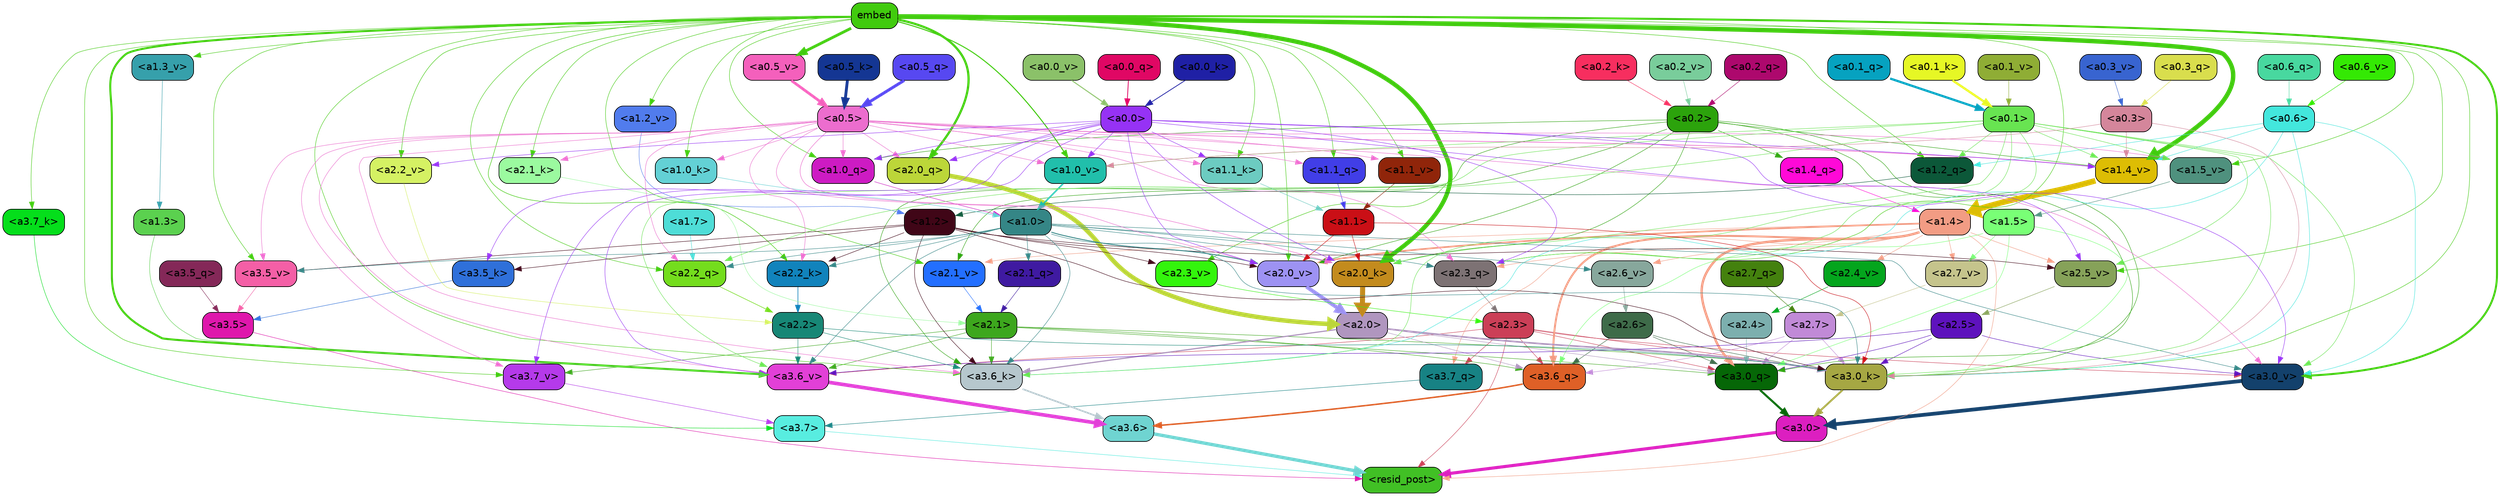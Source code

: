 strict digraph "" {
	graph [bgcolor=transparent,
		layout=dot,
		overlap=false,
		splines=true
	];
	"<a3.7>"	[color=black,
		fillcolor="#58ede0",
		fontname=Helvetica,
		shape=box,
		style="filled, rounded"];
	"<resid_post>"	[color=black,
		fillcolor="#41c025",
		fontname=Helvetica,
		shape=box,
		style="filled, rounded"];
	"<a3.7>" -> "<resid_post>"	[color="#58ede0",
		penwidth=0.6239100098609924];
	"<a3.6>"	[color=black,
		fillcolor="#6fd4d1",
		fontname=Helvetica,
		shape=box,
		style="filled, rounded"];
	"<a3.6>" -> "<resid_post>"	[color="#6fd4d1",
		penwidth=4.569062113761902];
	"<a3.5>"	[color=black,
		fillcolor="#df17ac",
		fontname=Helvetica,
		shape=box,
		style="filled, rounded"];
	"<a3.5>" -> "<resid_post>"	[color="#df17ac",
		penwidth=0.6];
	"<a3.0>"	[color=black,
		fillcolor="#dc1fc0",
		fontname=Helvetica,
		shape=box,
		style="filled, rounded"];
	"<a3.0>" -> "<resid_post>"	[color="#dc1fc0",
		penwidth=4.283544182777405];
	"<a2.3>"	[color=black,
		fillcolor="#cb3f57",
		fontname=Helvetica,
		shape=box,
		style="filled, rounded"];
	"<a2.3>" -> "<resid_post>"	[color="#cb3f57",
		penwidth=0.6];
	"<a3.7_q>"	[color=black,
		fillcolor="#178284",
		fontname=Helvetica,
		shape=box,
		style="filled, rounded"];
	"<a2.3>" -> "<a3.7_q>"	[color="#cb3f57",
		penwidth=0.6];
	"<a3.6_q>"	[color=black,
		fillcolor="#df6027",
		fontname=Helvetica,
		shape=box,
		style="filled, rounded"];
	"<a2.3>" -> "<a3.6_q>"	[color="#cb3f57",
		penwidth=0.6];
	"<a3.0_q>"	[color=black,
		fillcolor="#066707",
		fontname=Helvetica,
		shape=box,
		style="filled, rounded"];
	"<a2.3>" -> "<a3.0_q>"	[color="#cb3f57",
		penwidth=0.6];
	"<a3.0_k>"	[color=black,
		fillcolor="#a6a743",
		fontname=Helvetica,
		shape=box,
		style="filled, rounded"];
	"<a2.3>" -> "<a3.0_k>"	[color="#cb3f57",
		penwidth=0.6];
	"<a3.6_v>"	[color=black,
		fillcolor="#e240d7",
		fontname=Helvetica,
		shape=box,
		style="filled, rounded"];
	"<a2.3>" -> "<a3.6_v>"	[color="#cb3f57",
		penwidth=0.6];
	"<a3.0_v>"	[color=black,
		fillcolor="#13416c",
		fontname=Helvetica,
		shape=box,
		style="filled, rounded"];
	"<a2.3>" -> "<a3.0_v>"	[color="#cb3f57",
		penwidth=0.6];
	"<a1.4>"	[color=black,
		fillcolor="#f29c84",
		fontname=Helvetica,
		shape=box,
		style="filled, rounded"];
	"<a1.4>" -> "<resid_post>"	[color="#f29c84",
		penwidth=0.6];
	"<a1.4>" -> "<a3.7_q>"	[color="#f29c84",
		penwidth=0.6];
	"<a1.4>" -> "<a3.6_q>"	[color="#f29c84",
		penwidth=2.6908124685287476];
	"<a1.4>" -> "<a3.0_q>"	[color="#f29c84",
		penwidth=3.32076895236969];
	"<a2.3_q>"	[color=black,
		fillcolor="#7d7274",
		fontname=Helvetica,
		shape=box,
		style="filled, rounded"];
	"<a1.4>" -> "<a2.3_q>"	[color="#f29c84",
		penwidth=0.6];
	"<a2.7_v>"	[color=black,
		fillcolor="#c5c48c",
		fontname=Helvetica,
		shape=box,
		style="filled, rounded"];
	"<a1.4>" -> "<a2.7_v>"	[color="#f29c84",
		penwidth=0.6];
	"<a2.6_v>"	[color=black,
		fillcolor="#87a79c",
		fontname=Helvetica,
		shape=box,
		style="filled, rounded"];
	"<a1.4>" -> "<a2.6_v>"	[color="#f29c84",
		penwidth=0.6];
	"<a2.5_v>"	[color=black,
		fillcolor="#86a259",
		fontname=Helvetica,
		shape=box,
		style="filled, rounded"];
	"<a1.4>" -> "<a2.5_v>"	[color="#f29c84",
		penwidth=0.6];
	"<a2.4_v>"	[color=black,
		fillcolor="#04a51d",
		fontname=Helvetica,
		shape=box,
		style="filled, rounded"];
	"<a1.4>" -> "<a2.4_v>"	[color="#f29c84",
		penwidth=0.6];
	"<a2.1_v>"	[color=black,
		fillcolor="#236fff",
		fontname=Helvetica,
		shape=box,
		style="filled, rounded"];
	"<a1.4>" -> "<a2.1_v>"	[color="#f29c84",
		penwidth=0.6];
	"<a2.0_v>"	[color=black,
		fillcolor="#9d92f3",
		fontname=Helvetica,
		shape=box,
		style="filled, rounded"];
	"<a1.4>" -> "<a2.0_v>"	[color="#f29c84",
		penwidth=2.3065454959869385];
	"<a3.7_q>" -> "<a3.7>"	[color="#178284",
		penwidth=0.6];
	"<a3.6_q>" -> "<a3.6>"	[color="#df6027",
		penwidth=2.03758105635643];
	"<a3.5_q>"	[color=black,
		fillcolor="#842858",
		fontname=Helvetica,
		shape=box,
		style="filled, rounded"];
	"<a3.5_q>" -> "<a3.5>"	[color="#842858",
		penwidth=0.6];
	"<a3.0_q>" -> "<a3.0>"	[color="#066707",
		penwidth=2.8638100624084473];
	"<a3.7_k>"	[color=black,
		fillcolor="#05de1b",
		fontname=Helvetica,
		shape=box,
		style="filled, rounded"];
	"<a3.7_k>" -> "<a3.7>"	[color="#05de1b",
		penwidth=0.6];
	"<a3.6_k>"	[color=black,
		fillcolor="#b6c7cd",
		fontname=Helvetica,
		shape=box,
		style="filled, rounded"];
	"<a3.6_k>" -> "<a3.6>"	[color="#b6c7cd",
		penwidth=2.174198240041733];
	"<a3.5_k>"	[color=black,
		fillcolor="#2f70da",
		fontname=Helvetica,
		shape=box,
		style="filled, rounded"];
	"<a3.5_k>" -> "<a3.5>"	[color="#2f70da",
		penwidth=0.6];
	"<a3.0_k>" -> "<a3.0>"	[color="#a6a743",
		penwidth=2.6274144649505615];
	"<a3.7_v>"	[color=black,
		fillcolor="#b53aea",
		fontname=Helvetica,
		shape=box,
		style="filled, rounded"];
	"<a3.7_v>" -> "<a3.7>"	[color="#b53aea",
		penwidth=0.6];
	"<a3.6_v>" -> "<a3.6>"	[color="#e240d7",
		penwidth=5.002329230308533];
	"<a3.5_v>"	[color=black,
		fillcolor="#f45fa6",
		fontname=Helvetica,
		shape=box,
		style="filled, rounded"];
	"<a3.5_v>" -> "<a3.5>"	[color="#f45fa6",
		penwidth=0.6];
	"<a3.0_v>" -> "<a3.0>"	[color="#13416c",
		penwidth=5.188832879066467];
	"<a2.7>"	[color=black,
		fillcolor="#c18ad7",
		fontname=Helvetica,
		shape=box,
		style="filled, rounded"];
	"<a2.7>" -> "<a3.6_q>"	[color="#c18ad7",
		penwidth=0.6];
	"<a2.7>" -> "<a3.0_q>"	[color="#c18ad7",
		penwidth=0.6];
	"<a2.7>" -> "<a3.0_k>"	[color="#c18ad7",
		penwidth=0.6];
	"<a2.6>"	[color=black,
		fillcolor="#3e6b49",
		fontname=Helvetica,
		shape=box,
		style="filled, rounded"];
	"<a2.6>" -> "<a3.6_q>"	[color="#3e6b49",
		penwidth=0.6];
	"<a2.6>" -> "<a3.0_q>"	[color="#3e6b49",
		penwidth=0.6];
	"<a2.6>" -> "<a3.0_k>"	[color="#3e6b49",
		penwidth=0.6];
	"<a2.1>"	[color=black,
		fillcolor="#3da71d",
		fontname=Helvetica,
		shape=box,
		style="filled, rounded"];
	"<a2.1>" -> "<a3.6_q>"	[color="#3da71d",
		penwidth=0.6];
	"<a2.1>" -> "<a3.0_q>"	[color="#3da71d",
		penwidth=0.6];
	"<a2.1>" -> "<a3.6_k>"	[color="#3da71d",
		penwidth=0.6];
	"<a2.1>" -> "<a3.0_k>"	[color="#3da71d",
		penwidth=0.6];
	"<a2.1>" -> "<a3.7_v>"	[color="#3da71d",
		penwidth=0.6];
	"<a2.1>" -> "<a3.6_v>"	[color="#3da71d",
		penwidth=0.6];
	"<a2.0>"	[color=black,
		fillcolor="#b096bf",
		fontname=Helvetica,
		shape=box,
		style="filled, rounded"];
	"<a2.0>" -> "<a3.6_q>"	[color="#b096bf",
		penwidth=0.6];
	"<a2.0>" -> "<a3.0_q>"	[color="#b096bf",
		penwidth=0.6];
	"<a2.0>" -> "<a3.6_k>"	[color="#b096bf",
		penwidth=1.6254686117172241];
	"<a2.0>" -> "<a3.0_k>"	[color="#b096bf",
		penwidth=2.182972814887762];
	"<a1.5>"	[color=black,
		fillcolor="#79ff76",
		fontname=Helvetica,
		shape=box,
		style="filled, rounded"];
	"<a1.5>" -> "<a3.6_q>"	[color="#79ff76",
		penwidth=0.6];
	"<a1.5>" -> "<a3.0_q>"	[color="#79ff76",
		penwidth=0.6];
	"<a1.5>" -> "<a3.0_k>"	[color="#79ff76",
		penwidth=0.6];
	"<a1.5>" -> "<a2.7_v>"	[color="#79ff76",
		penwidth=0.6];
	"<a2.5>"	[color=black,
		fillcolor="#5e12bd",
		fontname=Helvetica,
		shape=box,
		style="filled, rounded"];
	"<a2.5>" -> "<a3.0_q>"	[color="#5e12bd",
		penwidth=0.6];
	"<a2.5>" -> "<a3.0_k>"	[color="#5e12bd",
		penwidth=0.6];
	"<a2.5>" -> "<a3.6_v>"	[color="#5e12bd",
		penwidth=0.6];
	"<a2.5>" -> "<a3.0_v>"	[color="#5e12bd",
		penwidth=0.6];
	"<a2.4>"	[color=black,
		fillcolor="#7cafae",
		fontname=Helvetica,
		shape=box,
		style="filled, rounded"];
	"<a2.4>" -> "<a3.0_q>"	[color="#7cafae",
		penwidth=0.6];
	"<a0.2>"	[color=black,
		fillcolor="#2ca30c",
		fontname=Helvetica,
		shape=box,
		style="filled, rounded"];
	"<a0.2>" -> "<a3.0_q>"	[color="#2ca30c",
		penwidth=0.6];
	"<a0.2>" -> "<a3.6_k>"	[color="#2ca30c",
		penwidth=0.6];
	"<a0.2>" -> "<a3.0_k>"	[color="#2ca30c",
		penwidth=0.6];
	"<a2.0_k>"	[color=black,
		fillcolor="#c38b1d",
		fontname=Helvetica,
		shape=box,
		style="filled, rounded"];
	"<a0.2>" -> "<a2.0_k>"	[color="#2ca30c",
		penwidth=0.6];
	"<a0.2>" -> "<a2.1_v>"	[color="#2ca30c",
		penwidth=0.6];
	"<a0.2>" -> "<a2.0_v>"	[color="#2ca30c",
		penwidth=0.6];
	"<a1.4_q>"	[color=black,
		fillcolor="#ff09d7",
		fontname=Helvetica,
		shape=box,
		style="filled, rounded"];
	"<a0.2>" -> "<a1.4_q>"	[color="#2ca30c",
		penwidth=0.6];
	"<a1.0_q>"	[color=black,
		fillcolor="#cd1bc3",
		fontname=Helvetica,
		shape=box,
		style="filled, rounded"];
	"<a0.2>" -> "<a1.0_q>"	[color="#2ca30c",
		penwidth=0.6];
	"<a1.4_v>"	[color=black,
		fillcolor="#ddbd04",
		fontname=Helvetica,
		shape=box,
		style="filled, rounded"];
	"<a0.2>" -> "<a1.4_v>"	[color="#2ca30c",
		penwidth=0.6];
	embed	[color=black,
		fillcolor="#41cb0e",
		fontname=Helvetica,
		shape=box,
		style="filled, rounded"];
	embed -> "<a3.7_k>"	[color="#41cb0e",
		penwidth=0.6];
	embed -> "<a3.6_k>"	[color="#41cb0e",
		penwidth=0.6];
	embed -> "<a3.0_k>"	[color="#41cb0e",
		penwidth=0.6];
	embed -> "<a3.7_v>"	[color="#41cb0e",
		penwidth=0.6];
	embed -> "<a3.6_v>"	[color="#41cb0e",
		penwidth=2.809220314025879];
	embed -> "<a3.5_v>"	[color="#41cb0e",
		penwidth=0.6];
	embed -> "<a3.0_v>"	[color="#41cb0e",
		penwidth=2.754121422767639];
	embed -> "<a2.3_q>"	[color="#41cb0e",
		penwidth=0.6];
	"<a2.2_q>"	[color=black,
		fillcolor="#74dd1d",
		fontname=Helvetica,
		shape=box,
		style="filled, rounded"];
	embed -> "<a2.2_q>"	[color="#41cb0e",
		penwidth=0.6];
	"<a2.0_q>"	[color=black,
		fillcolor="#bcd639",
		fontname=Helvetica,
		shape=box,
		style="filled, rounded"];
	embed -> "<a2.0_q>"	[color="#41cb0e",
		penwidth=3.102177858352661];
	"<a2.2_k>"	[color=black,
		fillcolor="#1183bc",
		fontname=Helvetica,
		shape=box,
		style="filled, rounded"];
	embed -> "<a2.2_k>"	[color="#41cb0e",
		penwidth=0.6805839538574219];
	"<a2.1_k>"	[color=black,
		fillcolor="#9bfa9f",
		fontname=Helvetica,
		shape=box,
		style="filled, rounded"];
	embed -> "<a2.1_k>"	[color="#41cb0e",
		penwidth=0.6];
	embed -> "<a2.0_k>"	[color="#41cb0e",
		penwidth=5.977519929409027];
	embed -> "<a2.5_v>"	[color="#41cb0e",
		penwidth=0.6];
	"<a2.3_v>"	[color=black,
		fillcolor="#33f50c",
		fontname=Helvetica,
		shape=box,
		style="filled, rounded"];
	embed -> "<a2.3_v>"	[color="#41cb0e",
		penwidth=0.6];
	"<a2.2_v>"	[color=black,
		fillcolor="#d5f163",
		fontname=Helvetica,
		shape=box,
		style="filled, rounded"];
	embed -> "<a2.2_v>"	[color="#41cb0e",
		penwidth=0.6436443328857422];
	embed -> "<a2.1_v>"	[color="#41cb0e",
		penwidth=0.6];
	embed -> "<a2.0_v>"	[color="#41cb0e",
		penwidth=0.6];
	"<a1.2_q>"	[color=black,
		fillcolor="#0c5839",
		fontname=Helvetica,
		shape=box,
		style="filled, rounded"];
	embed -> "<a1.2_q>"	[color="#41cb0e",
		penwidth=0.6224298477172852];
	"<a1.1_q>"	[color=black,
		fillcolor="#413ee7",
		fontname=Helvetica,
		shape=box,
		style="filled, rounded"];
	embed -> "<a1.1_q>"	[color="#41cb0e",
		penwidth=0.6];
	embed -> "<a1.0_q>"	[color="#41cb0e",
		penwidth=0.6];
	"<a1.1_k>"	[color=black,
		fillcolor="#6ccbc1",
		fontname=Helvetica,
		shape=box,
		style="filled, rounded"];
	embed -> "<a1.1_k>"	[color="#41cb0e",
		penwidth=0.6];
	"<a1.0_k>"	[color=black,
		fillcolor="#63d1d5",
		fontname=Helvetica,
		shape=box,
		style="filled, rounded"];
	embed -> "<a1.0_k>"	[color="#41cb0e",
		penwidth=0.6];
	"<a1.5_v>"	[color=black,
		fillcolor="#4f917e",
		fontname=Helvetica,
		shape=box,
		style="filled, rounded"];
	embed -> "<a1.5_v>"	[color="#41cb0e",
		penwidth=0.6];
	embed -> "<a1.4_v>"	[color="#41cb0e",
		penwidth=6.155339062213898];
	"<a1.3_v>"	[color=black,
		fillcolor="#36a0ab",
		fontname=Helvetica,
		shape=box,
		style="filled, rounded"];
	embed -> "<a1.3_v>"	[color="#41cb0e",
		penwidth=0.6];
	"<a1.2_v>"	[color=black,
		fillcolor="#517ced",
		fontname=Helvetica,
		shape=box,
		style="filled, rounded"];
	embed -> "<a1.2_v>"	[color="#41cb0e",
		penwidth=0.6];
	"<a1.1_v>"	[color=black,
		fillcolor="#90250a",
		fontname=Helvetica,
		shape=box,
		style="filled, rounded"];
	embed -> "<a1.1_v>"	[color="#41cb0e",
		penwidth=0.6];
	"<a1.0_v>"	[color=black,
		fillcolor="#21bfab",
		fontname=Helvetica,
		shape=box,
		style="filled, rounded"];
	embed -> "<a1.0_v>"	[color="#41cb0e",
		penwidth=1.3890299797058105];
	"<a0.5_v>"	[color=black,
		fillcolor="#f460bc",
		fontname=Helvetica,
		shape=box,
		style="filled, rounded"];
	embed -> "<a0.5_v>"	[color="#41cb0e",
		penwidth=3.8657681941986084];
	"<a2.2>"	[color=black,
		fillcolor="#178776",
		fontname=Helvetica,
		shape=box,
		style="filled, rounded"];
	"<a2.2>" -> "<a3.6_k>"	[color="#178776",
		penwidth=0.6];
	"<a2.2>" -> "<a3.0_k>"	[color="#178776",
		penwidth=0.6065438985824585];
	"<a2.2>" -> "<a3.6_v>"	[color="#178776",
		penwidth=0.6];
	"<a1.2>"	[color=black,
		fillcolor="#400617",
		fontname=Helvetica,
		shape=box,
		style="filled, rounded"];
	"<a1.2>" -> "<a3.6_k>"	[color="#400617",
		penwidth=0.6];
	"<a1.2>" -> "<a3.5_k>"	[color="#400617",
		penwidth=0.6];
	"<a1.2>" -> "<a3.0_k>"	[color="#400617",
		penwidth=0.6];
	"<a1.2>" -> "<a3.5_v>"	[color="#400617",
		penwidth=0.6];
	"<a1.2>" -> "<a2.2_k>"	[color="#400617",
		penwidth=0.6];
	"<a1.2>" -> "<a2.5_v>"	[color="#400617",
		penwidth=0.6];
	"<a1.2>" -> "<a2.3_v>"	[color="#400617",
		penwidth=0.6];
	"<a1.2>" -> "<a2.0_v>"	[color="#400617",
		penwidth=0.6];
	"<a1.0>"	[color=black,
		fillcolor="#358686",
		fontname=Helvetica,
		shape=box,
		style="filled, rounded"];
	"<a1.0>" -> "<a3.6_k>"	[color="#358686",
		penwidth=0.6];
	"<a1.0>" -> "<a3.0_k>"	[color="#358686",
		penwidth=0.6];
	"<a1.0>" -> "<a3.6_v>"	[color="#358686",
		penwidth=0.6];
	"<a1.0>" -> "<a3.5_v>"	[color="#358686",
		penwidth=0.6];
	"<a1.0>" -> "<a3.0_v>"	[color="#358686",
		penwidth=0.6];
	"<a1.0>" -> "<a2.3_q>"	[color="#358686",
		penwidth=0.6];
	"<a1.0>" -> "<a2.2_q>"	[color="#358686",
		penwidth=0.6];
	"<a2.1_q>"	[color=black,
		fillcolor="#3f1aa1",
		fontname=Helvetica,
		shape=box,
		style="filled, rounded"];
	"<a1.0>" -> "<a2.1_q>"	[color="#358686",
		penwidth=0.6];
	"<a1.0>" -> "<a2.2_k>"	[color="#358686",
		penwidth=0.6];
	"<a1.0>" -> "<a2.0_k>"	[color="#358686",
		penwidth=0.6];
	"<a1.0>" -> "<a2.6_v>"	[color="#358686",
		penwidth=0.6];
	"<a1.0>" -> "<a2.0_v>"	[color="#358686",
		penwidth=1.2192587852478027];
	"<a0.6>"	[color=black,
		fillcolor="#43e7dd",
		fontname=Helvetica,
		shape=box,
		style="filled, rounded"];
	"<a0.6>" -> "<a3.6_k>"	[color="#43e7dd",
		penwidth=0.6];
	"<a0.6>" -> "<a3.0_k>"	[color="#43e7dd",
		penwidth=0.6];
	"<a0.6>" -> "<a3.0_v>"	[color="#43e7dd",
		penwidth=0.6];
	"<a0.6>" -> "<a1.2_q>"	[color="#43e7dd",
		penwidth=0.6];
	"<a0.6>" -> "<a1.4_v>"	[color="#43e7dd",
		penwidth=0.6];
	"<a0.5>"	[color=black,
		fillcolor="#ec6dce",
		fontname=Helvetica,
		shape=box,
		style="filled, rounded"];
	"<a0.5>" -> "<a3.6_k>"	[color="#ec6dce",
		penwidth=0.6];
	"<a0.5>" -> "<a3.7_v>"	[color="#ec6dce",
		penwidth=0.6];
	"<a0.5>" -> "<a3.6_v>"	[color="#ec6dce",
		penwidth=0.6];
	"<a0.5>" -> "<a3.5_v>"	[color="#ec6dce",
		penwidth=0.6];
	"<a0.5>" -> "<a3.0_v>"	[color="#ec6dce",
		penwidth=0.6120390892028809];
	"<a0.5>" -> "<a2.3_q>"	[color="#ec6dce",
		penwidth=0.6];
	"<a0.5>" -> "<a2.2_q>"	[color="#ec6dce",
		penwidth=0.6];
	"<a0.5>" -> "<a2.0_q>"	[color="#ec6dce",
		penwidth=0.6];
	"<a0.5>" -> "<a2.2_k>"	[color="#ec6dce",
		penwidth=0.6];
	"<a0.5>" -> "<a2.1_k>"	[color="#ec6dce",
		penwidth=0.6];
	"<a0.5>" -> "<a2.0_k>"	[color="#ec6dce",
		penwidth=0.658348560333252];
	"<a0.5>" -> "<a2.0_v>"	[color="#ec6dce",
		penwidth=0.6];
	"<a0.5>" -> "<a1.1_q>"	[color="#ec6dce",
		penwidth=0.6];
	"<a0.5>" -> "<a1.0_q>"	[color="#ec6dce",
		penwidth=0.6];
	"<a0.5>" -> "<a1.1_k>"	[color="#ec6dce",
		penwidth=0.6];
	"<a0.5>" -> "<a1.0_k>"	[color="#ec6dce",
		penwidth=0.6];
	"<a0.5>" -> "<a1.5_v>"	[color="#ec6dce",
		penwidth=0.6];
	"<a0.5>" -> "<a1.4_v>"	[color="#ec6dce",
		penwidth=0.9002184867858887];
	"<a0.5>" -> "<a1.1_v>"	[color="#ec6dce",
		penwidth=0.6];
	"<a0.5>" -> "<a1.0_v>"	[color="#ec6dce",
		penwidth=0.6];
	"<a0.1>"	[color=black,
		fillcolor="#68e451",
		fontname=Helvetica,
		shape=box,
		style="filled, rounded"];
	"<a0.1>" -> "<a3.6_k>"	[color="#68e451",
		penwidth=0.6];
	"<a0.1>" -> "<a3.0_k>"	[color="#68e451",
		penwidth=0.6];
	"<a0.1>" -> "<a3.6_v>"	[color="#68e451",
		penwidth=0.6];
	"<a0.1>" -> "<a3.0_v>"	[color="#68e451",
		penwidth=0.6];
	"<a0.1>" -> "<a2.3_q>"	[color="#68e451",
		penwidth=0.6];
	"<a0.1>" -> "<a2.2_q>"	[color="#68e451",
		penwidth=0.6];
	"<a0.1>" -> "<a2.0_k>"	[color="#68e451",
		penwidth=0.6];
	"<a0.1>" -> "<a2.5_v>"	[color="#68e451",
		penwidth=0.6];
	"<a0.1>" -> "<a1.2_q>"	[color="#68e451",
		penwidth=0.6];
	"<a0.1>" -> "<a1.5_v>"	[color="#68e451",
		penwidth=0.6];
	"<a0.1>" -> "<a1.4_v>"	[color="#68e451",
		penwidth=0.6];
	"<a0.1>" -> "<a1.0_v>"	[color="#68e451",
		penwidth=0.6];
	"<a0.0>"	[color=black,
		fillcolor="#9632f5",
		fontname=Helvetica,
		shape=box,
		style="filled, rounded"];
	"<a0.0>" -> "<a3.5_k>"	[color="#9632f5",
		penwidth=0.6];
	"<a0.0>" -> "<a3.7_v>"	[color="#9632f5",
		penwidth=0.6];
	"<a0.0>" -> "<a3.6_v>"	[color="#9632f5",
		penwidth=0.6];
	"<a0.0>" -> "<a3.0_v>"	[color="#9632f5",
		penwidth=0.6];
	"<a0.0>" -> "<a2.3_q>"	[color="#9632f5",
		penwidth=0.6];
	"<a0.0>" -> "<a2.0_q>"	[color="#9632f5",
		penwidth=0.6];
	"<a0.0>" -> "<a2.0_k>"	[color="#9632f5",
		penwidth=0.6];
	"<a0.0>" -> "<a2.5_v>"	[color="#9632f5",
		penwidth=0.6];
	"<a0.0>" -> "<a2.2_v>"	[color="#9632f5",
		penwidth=0.6];
	"<a0.0>" -> "<a2.0_v>"	[color="#9632f5",
		penwidth=0.6];
	"<a0.0>" -> "<a1.0_q>"	[color="#9632f5",
		penwidth=0.6];
	"<a0.0>" -> "<a1.1_k>"	[color="#9632f5",
		penwidth=0.6];
	"<a0.0>" -> "<a1.4_v>"	[color="#9632f5",
		penwidth=0.6];
	"<a0.0>" -> "<a1.0_v>"	[color="#9632f5",
		penwidth=0.6];
	"<a1.1>"	[color=black,
		fillcolor="#ca0f16",
		fontname=Helvetica,
		shape=box,
		style="filled, rounded"];
	"<a1.1>" -> "<a3.0_k>"	[color="#ca0f16",
		penwidth=0.6];
	"<a1.1>" -> "<a2.0_k>"	[color="#ca0f16",
		penwidth=0.6];
	"<a1.1>" -> "<a2.0_v>"	[color="#ca0f16",
		penwidth=0.6];
	"<a0.3>"	[color=black,
		fillcolor="#d4869b",
		fontname=Helvetica,
		shape=box,
		style="filled, rounded"];
	"<a0.3>" -> "<a3.0_k>"	[color="#d4869b",
		penwidth=0.6];
	"<a0.3>" -> "<a1.4_v>"	[color="#d4869b",
		penwidth=0.6];
	"<a0.3>" -> "<a1.0_v>"	[color="#d4869b",
		penwidth=0.6];
	"<a1.3>"	[color=black,
		fillcolor="#5bd14f",
		fontname=Helvetica,
		shape=box,
		style="filled, rounded"];
	"<a1.3>" -> "<a3.6_v>"	[color="#5bd14f",
		penwidth=0.6];
	"<a2.7_q>"	[color=black,
		fillcolor="#44810e",
		fontname=Helvetica,
		shape=box,
		style="filled, rounded"];
	"<a2.7_q>" -> "<a2.7>"	[color="#44810e",
		penwidth=0.6];
	"<a2.3_q>" -> "<a2.3>"	[color="#7d7274",
		penwidth=0.6];
	"<a2.2_q>" -> "<a2.2>"	[color="#74dd1d",
		penwidth=0.7585353851318359];
	"<a2.1_q>" -> "<a2.1>"	[color="#3f1aa1",
		penwidth=0.6];
	"<a2.0_q>" -> "<a2.0>"	[color="#bcd639",
		penwidth=6.189085364341736];
	"<a2.2_k>" -> "<a2.2>"	[color="#1183bc",
		penwidth=0.87534499168396];
	"<a2.1_k>" -> "<a2.1>"	[color="#9bfa9f",
		penwidth=0.6];
	"<a2.0_k>" -> "<a2.0>"	[color="#c38b1d",
		penwidth=7.056803464889526];
	"<a2.7_v>" -> "<a2.7>"	[color="#c5c48c",
		penwidth=0.6];
	"<a2.6_v>" -> "<a2.6>"	[color="#87a79c",
		penwidth=0.6];
	"<a2.5_v>" -> "<a2.5>"	[color="#86a259",
		penwidth=0.6];
	"<a2.4_v>" -> "<a2.4>"	[color="#04a51d",
		penwidth=0.6];
	"<a2.3_v>" -> "<a2.3>"	[color="#33f50c",
		penwidth=0.6];
	"<a2.2_v>" -> "<a2.2>"	[color="#d5f163",
		penwidth=0.6];
	"<a2.1_v>" -> "<a2.1>"	[color="#236fff",
		penwidth=0.6];
	"<a2.0_v>" -> "<a2.0>"	[color="#9d92f3",
		penwidth=5.12138295173645];
	"<a1.7>"	[color=black,
		fillcolor="#4eddd7",
		fontname=Helvetica,
		shape=box,
		style="filled, rounded"];
	"<a1.7>" -> "<a2.2_q>"	[color="#4eddd7",
		penwidth=0.6];
	"<a1.4_q>" -> "<a1.4>"	[color="#ff09d7",
		penwidth=0.6];
	"<a1.2_q>" -> "<a1.2>"	[color="#0c5839",
		penwidth=0.6036911010742188];
	"<a1.1_q>" -> "<a1.1>"	[color="#413ee7",
		penwidth=0.6];
	"<a1.0_q>" -> "<a1.0>"	[color="#cd1bc3",
		penwidth=0.6];
	"<a1.1_k>" -> "<a1.1>"	[color="#6ccbc1",
		penwidth=0.6];
	"<a1.0_k>" -> "<a1.0>"	[color="#63d1d5",
		penwidth=0.6];
	"<a1.5_v>" -> "<a1.5>"	[color="#4f917e",
		penwidth=0.6];
	"<a1.4_v>" -> "<a1.4>"	[color="#ddbd04",
		penwidth=7.850657939910889];
	"<a1.3_v>" -> "<a1.3>"	[color="#36a0ab",
		penwidth=0.6];
	"<a1.2_v>" -> "<a1.2>"	[color="#517ced",
		penwidth=0.6];
	"<a1.1_v>" -> "<a1.1>"	[color="#90250a",
		penwidth=0.6];
	"<a1.0_v>" -> "<a1.0>"	[color="#21bfab",
		penwidth=2.021620035171509];
	"<a0.6_q>"	[color=black,
		fillcolor="#48d89f",
		fontname=Helvetica,
		shape=box,
		style="filled, rounded"];
	"<a0.6_q>" -> "<a0.6>"	[color="#48d89f",
		penwidth=0.6];
	"<a0.5_q>"	[color=black,
		fillcolor="#5748f1",
		fontname=Helvetica,
		shape=box,
		style="filled, rounded"];
	"<a0.5_q>" -> "<a0.5>"	[color="#5748f1",
		penwidth=4.077653527259827];
	"<a0.3_q>"	[color=black,
		fillcolor="#d9de4d",
		fontname=Helvetica,
		shape=box,
		style="filled, rounded"];
	"<a0.3_q>" -> "<a0.3>"	[color="#d9de4d",
		penwidth=0.6];
	"<a0.2_q>"	[color=black,
		fillcolor="#ad086d",
		fontname=Helvetica,
		shape=box,
		style="filled, rounded"];
	"<a0.2_q>" -> "<a0.2>"	[color="#ad086d",
		penwidth=0.6];
	"<a0.1_q>"	[color=black,
		fillcolor="#06a2c0",
		fontname=Helvetica,
		shape=box,
		style="filled, rounded"];
	"<a0.1_q>" -> "<a0.1>"	[color="#06a2c0",
		penwidth=3.1134376525878906];
	"<a0.0_q>"	[color=black,
		fillcolor="#e00764",
		fontname=Helvetica,
		shape=box,
		style="filled, rounded"];
	"<a0.0_q>" -> "<a0.0>"	[color="#e00764",
		penwidth=1.0843520164489746];
	"<a0.5_k>"	[color=black,
		fillcolor="#143693",
		fontname=Helvetica,
		shape=box,
		style="filled, rounded"];
	"<a0.5_k>" -> "<a0.5>"	[color="#143693",
		penwidth=3.968934178352356];
	"<a0.2_k>"	[color=black,
		fillcolor="#f72e5f",
		fontname=Helvetica,
		shape=box,
		style="filled, rounded"];
	"<a0.2_k>" -> "<a0.2>"	[color="#f72e5f",
		penwidth=0.6];
	"<a0.1_k>"	[color=black,
		fillcolor="#e6f725",
		fontname=Helvetica,
		shape=box,
		style="filled, rounded"];
	"<a0.1_k>" -> "<a0.1>"	[color="#e6f725",
		penwidth=3.0963125228881836];
	"<a0.0_k>"	[color=black,
		fillcolor="#1f20a5",
		fontname=Helvetica,
		shape=box,
		style="filled, rounded"];
	"<a0.0_k>" -> "<a0.0>"	[color="#1f20a5",
		penwidth=1.0073614120483398];
	"<a0.6_v>"	[color=black,
		fillcolor="#34e904",
		fontname=Helvetica,
		shape=box,
		style="filled, rounded"];
	"<a0.6_v>" -> "<a0.6>"	[color="#34e904",
		penwidth=0.6];
	"<a0.5_v>" -> "<a0.5>"	[color="#f460bc",
		penwidth=3.7172799110412598];
	"<a0.3_v>"	[color=black,
		fillcolor="#3864d0",
		fontname=Helvetica,
		shape=box,
		style="filled, rounded"];
	"<a0.3_v>" -> "<a0.3>"	[color="#3864d0",
		penwidth=0.6];
	"<a0.2_v>"	[color=black,
		fillcolor="#79cd9b",
		fontname=Helvetica,
		shape=box,
		style="filled, rounded"];
	"<a0.2_v>" -> "<a0.2>"	[color="#79cd9b",
		penwidth=0.6];
	"<a0.1_v>"	[color=black,
		fillcolor="#8fad35",
		fontname=Helvetica,
		shape=box,
		style="filled, rounded"];
	"<a0.1_v>" -> "<a0.1>"	[color="#8fad35",
		penwidth=0.602088451385498];
	"<a0.0_v>"	[color=black,
		fillcolor="#8bc169",
		fontname=Helvetica,
		shape=box,
		style="filled, rounded"];
	"<a0.0_v>" -> "<a0.0>"	[color="#8bc169",
		penwidth=1.3448786735534668];
}
